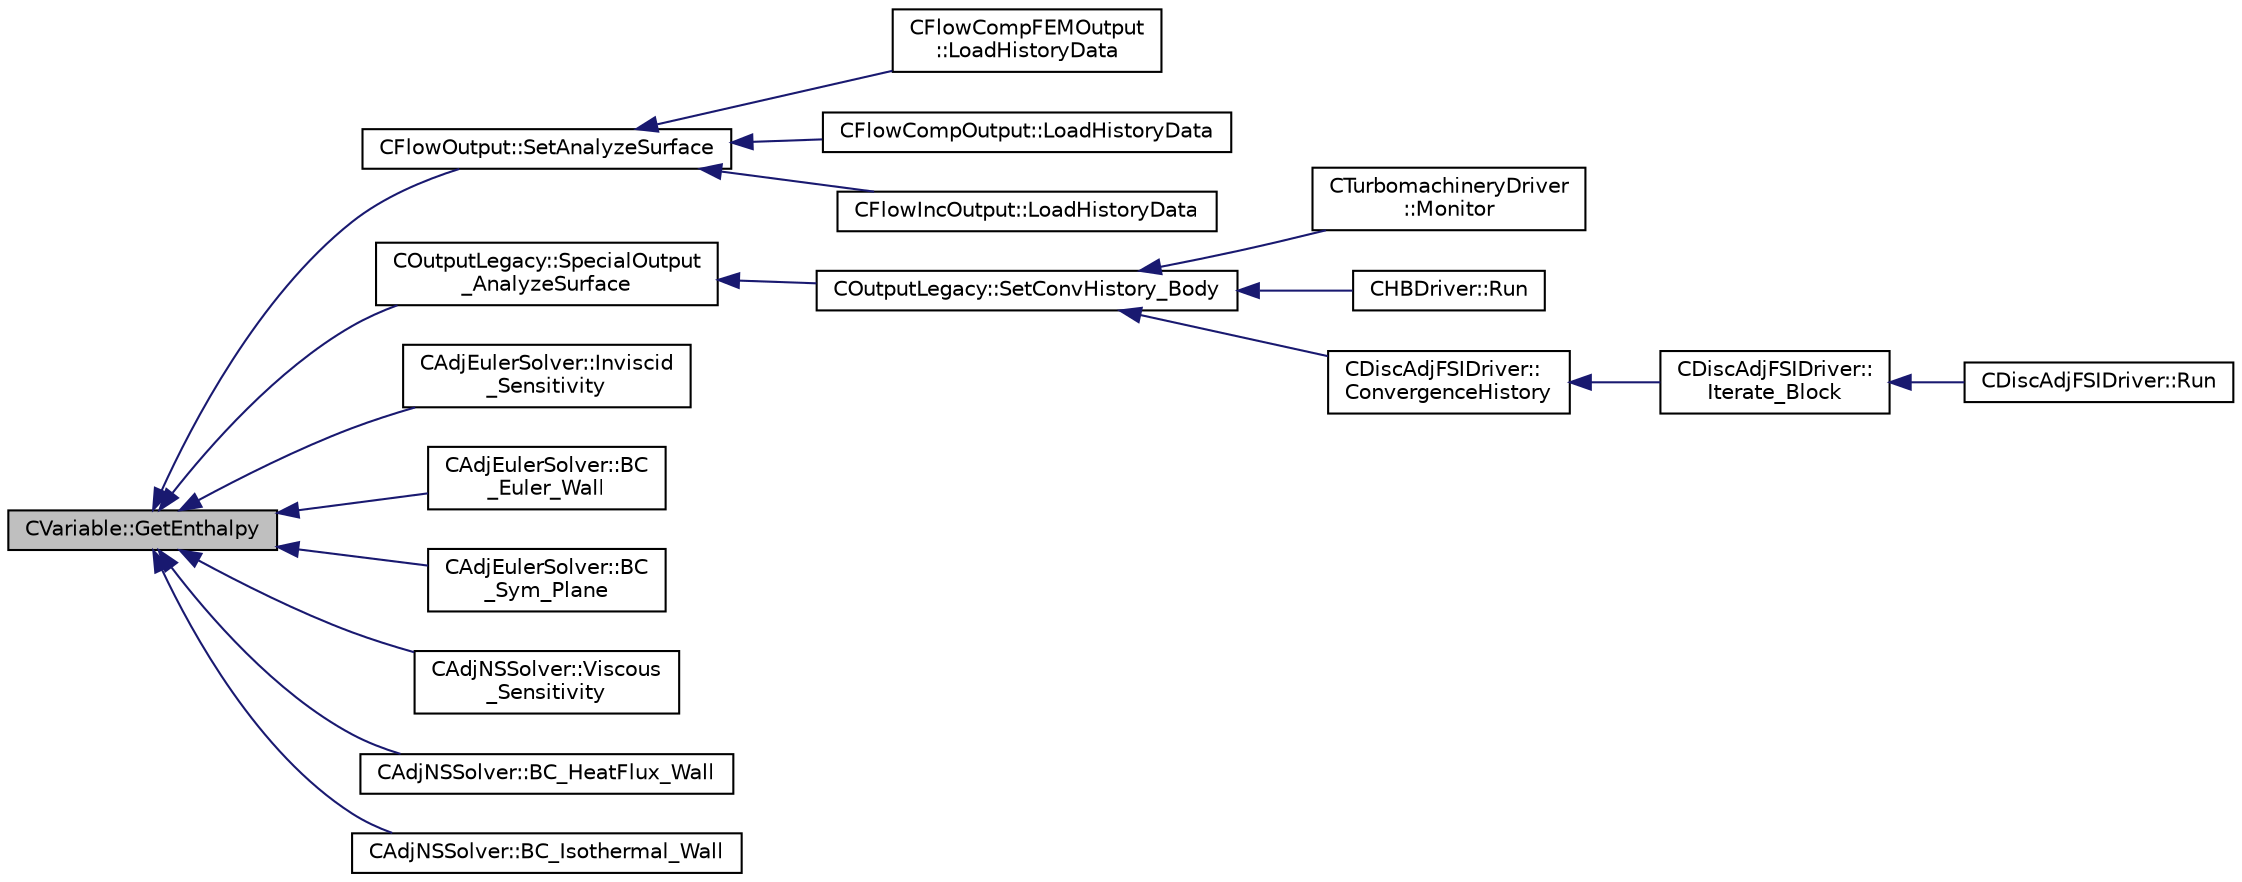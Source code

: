 digraph "CVariable::GetEnthalpy"
{
  edge [fontname="Helvetica",fontsize="10",labelfontname="Helvetica",labelfontsize="10"];
  node [fontname="Helvetica",fontsize="10",shape=record];
  rankdir="LR";
  Node891 [label="CVariable::GetEnthalpy",height=0.2,width=0.4,color="black", fillcolor="grey75", style="filled", fontcolor="black"];
  Node891 -> Node892 [dir="back",color="midnightblue",fontsize="10",style="solid",fontname="Helvetica"];
  Node892 [label="CFlowOutput::SetAnalyzeSurface",height=0.2,width=0.4,color="black", fillcolor="white", style="filled",URL="$class_c_flow_output.html#a3fce259b2fe0a624a311ef889f9ab36c",tooltip="Set flow surface output field values. "];
  Node892 -> Node893 [dir="back",color="midnightblue",fontsize="10",style="solid",fontname="Helvetica"];
  Node893 [label="CFlowCompFEMOutput\l::LoadHistoryData",height=0.2,width=0.4,color="black", fillcolor="white", style="filled",URL="$class_c_flow_comp_f_e_m_output.html#a0a4561b8ab0dffd1052f884062fd9710",tooltip="Load the history output field values. "];
  Node892 -> Node894 [dir="back",color="midnightblue",fontsize="10",style="solid",fontname="Helvetica"];
  Node894 [label="CFlowCompOutput::LoadHistoryData",height=0.2,width=0.4,color="black", fillcolor="white", style="filled",URL="$class_c_flow_comp_output.html#a393cb19a691990ee6e88f844eccc79ed",tooltip="Load the history output field values. "];
  Node892 -> Node895 [dir="back",color="midnightblue",fontsize="10",style="solid",fontname="Helvetica"];
  Node895 [label="CFlowIncOutput::LoadHistoryData",height=0.2,width=0.4,color="black", fillcolor="white", style="filled",URL="$class_c_flow_inc_output.html#a466112efa2e3a89cdd2456701a0480b5",tooltip="Load the history output field values. "];
  Node891 -> Node896 [dir="back",color="midnightblue",fontsize="10",style="solid",fontname="Helvetica"];
  Node896 [label="COutputLegacy::SpecialOutput\l_AnalyzeSurface",height=0.2,width=0.4,color="black", fillcolor="white", style="filled",URL="$class_c_output_legacy.html#ae5bab3f07ff9b9d1434626add0d4d332",tooltip="Writes one dimensional output. "];
  Node896 -> Node897 [dir="back",color="midnightblue",fontsize="10",style="solid",fontname="Helvetica"];
  Node897 [label="COutputLegacy::SetConvHistory_Body",height=0.2,width=0.4,color="black", fillcolor="white", style="filled",URL="$class_c_output_legacy.html#a217cc0d778a3828499189a9debee47c6",tooltip="Write the history file and the convergence on the screen for serial computations. ..."];
  Node897 -> Node898 [dir="back",color="midnightblue",fontsize="10",style="solid",fontname="Helvetica"];
  Node898 [label="CTurbomachineryDriver\l::Monitor",height=0.2,width=0.4,color="black", fillcolor="white", style="filled",URL="$class_c_turbomachinery_driver.html#a41d7b50bbacef68eb5436293ebb2da4f",tooltip="Monitor the computation. "];
  Node897 -> Node899 [dir="back",color="midnightblue",fontsize="10",style="solid",fontname="Helvetica"];
  Node899 [label="CHBDriver::Run",height=0.2,width=0.4,color="black", fillcolor="white", style="filled",URL="$class_c_h_b_driver.html#a98c0448a8e0404845ee54e25b62eaea9",tooltip="Run a single iteration of a Harmonic Balance problem. "];
  Node897 -> Node900 [dir="back",color="midnightblue",fontsize="10",style="solid",fontname="Helvetica"];
  Node900 [label="CDiscAdjFSIDriver::\lConvergenceHistory",height=0.2,width=0.4,color="black", fillcolor="white", style="filled",URL="$class_c_disc_adj_f_s_i_driver.html#a139dfa2442613879f2b15f28a09c2bd5",tooltip="Output the convergence history. "];
  Node900 -> Node901 [dir="back",color="midnightblue",fontsize="10",style="solid",fontname="Helvetica"];
  Node901 [label="CDiscAdjFSIDriver::\lIterate_Block",height=0.2,width=0.4,color="black", fillcolor="white", style="filled",URL="$class_c_disc_adj_f_s_i_driver.html#a84949f139fa795b7d34d6ff77e82eb5c",tooltip="Iterate a certain block for adjoint FSI - may be the whole set of variables or independent and subite..."];
  Node901 -> Node902 [dir="back",color="midnightblue",fontsize="10",style="solid",fontname="Helvetica"];
  Node902 [label="CDiscAdjFSIDriver::Run",height=0.2,width=0.4,color="black", fillcolor="white", style="filled",URL="$class_c_disc_adj_f_s_i_driver.html#a2e965d6e9c4dcfc296077cae225cab21",tooltip="Run a Discrete Adjoint iteration for the FSI problem. "];
  Node891 -> Node903 [dir="back",color="midnightblue",fontsize="10",style="solid",fontname="Helvetica"];
  Node903 [label="CAdjEulerSolver::Inviscid\l_Sensitivity",height=0.2,width=0.4,color="black", fillcolor="white", style="filled",URL="$class_c_adj_euler_solver.html#a35fcc75148b249c56e3625ba23196856",tooltip="Compute the inviscid sensitivity of the functional. "];
  Node891 -> Node904 [dir="back",color="midnightblue",fontsize="10",style="solid",fontname="Helvetica"];
  Node904 [label="CAdjEulerSolver::BC\l_Euler_Wall",height=0.2,width=0.4,color="black", fillcolor="white", style="filled",URL="$class_c_adj_euler_solver.html#aa58f0e46e0a15e9d5f0639f884b2ebfd",tooltip="Impose via the residual the adjoint Euler wall boundary condition. "];
  Node891 -> Node905 [dir="back",color="midnightblue",fontsize="10",style="solid",fontname="Helvetica"];
  Node905 [label="CAdjEulerSolver::BC\l_Sym_Plane",height=0.2,width=0.4,color="black", fillcolor="white", style="filled",URL="$class_c_adj_euler_solver.html#a98bcda687e98520d5700016d80c87754",tooltip="Impose via the residual the adjoint symmetry boundary condition. "];
  Node891 -> Node906 [dir="back",color="midnightblue",fontsize="10",style="solid",fontname="Helvetica"];
  Node906 [label="CAdjNSSolver::Viscous\l_Sensitivity",height=0.2,width=0.4,color="black", fillcolor="white", style="filled",URL="$class_c_adj_n_s_solver.html#ab05613f9de871991f55c2e1f12eac8dd",tooltip="Compute the viscous sensitivity of the functional. "];
  Node891 -> Node907 [dir="back",color="midnightblue",fontsize="10",style="solid",fontname="Helvetica"];
  Node907 [label="CAdjNSSolver::BC_HeatFlux_Wall",height=0.2,width=0.4,color="black", fillcolor="white", style="filled",URL="$class_c_adj_n_s_solver.html#a1a251c98efda4a84d7cd7751cc032113",tooltip="Impose via the residual or brute force the Navier-Stokes adjoint boundary condition (heat flux)..."];
  Node891 -> Node908 [dir="back",color="midnightblue",fontsize="10",style="solid",fontname="Helvetica"];
  Node908 [label="CAdjNSSolver::BC_Isothermal_Wall",height=0.2,width=0.4,color="black", fillcolor="white", style="filled",URL="$class_c_adj_n_s_solver.html#a20cd2fa256386da7791e11f40b701003",tooltip="Impose via the residual or brute force the Navier-Stokes adjoint boundary condition (heat flux)..."];
}
